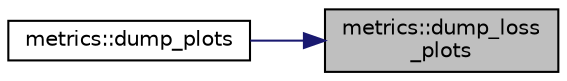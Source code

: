 digraph "metrics::dump_loss_plots"
{
 // INTERACTIVE_SVG=YES
 // LATEX_PDF_SIZE
  edge [fontname="Helvetica",fontsize="10",labelfontname="Helvetica",labelfontsize="10"];
  node [fontname="Helvetica",fontsize="10",shape=record];
  rankdir="RL";
  Node1 [label="metrics::dump_loss\l_plots",height=0.2,width=0.4,color="black", fillcolor="grey75", style="filled", fontcolor="black",tooltip=" "];
  Node1 -> Node2 [dir="back",color="midnightblue",fontsize="10",style="solid",fontname="Helvetica"];
  Node2 [label="metrics::dump_plots",height=0.2,width=0.4,color="black", fillcolor="white", style="filled",URL="$classmetrics.html#a8a0b4107864ac5f548ed37a9a4a9372f",tooltip=" "];
}
